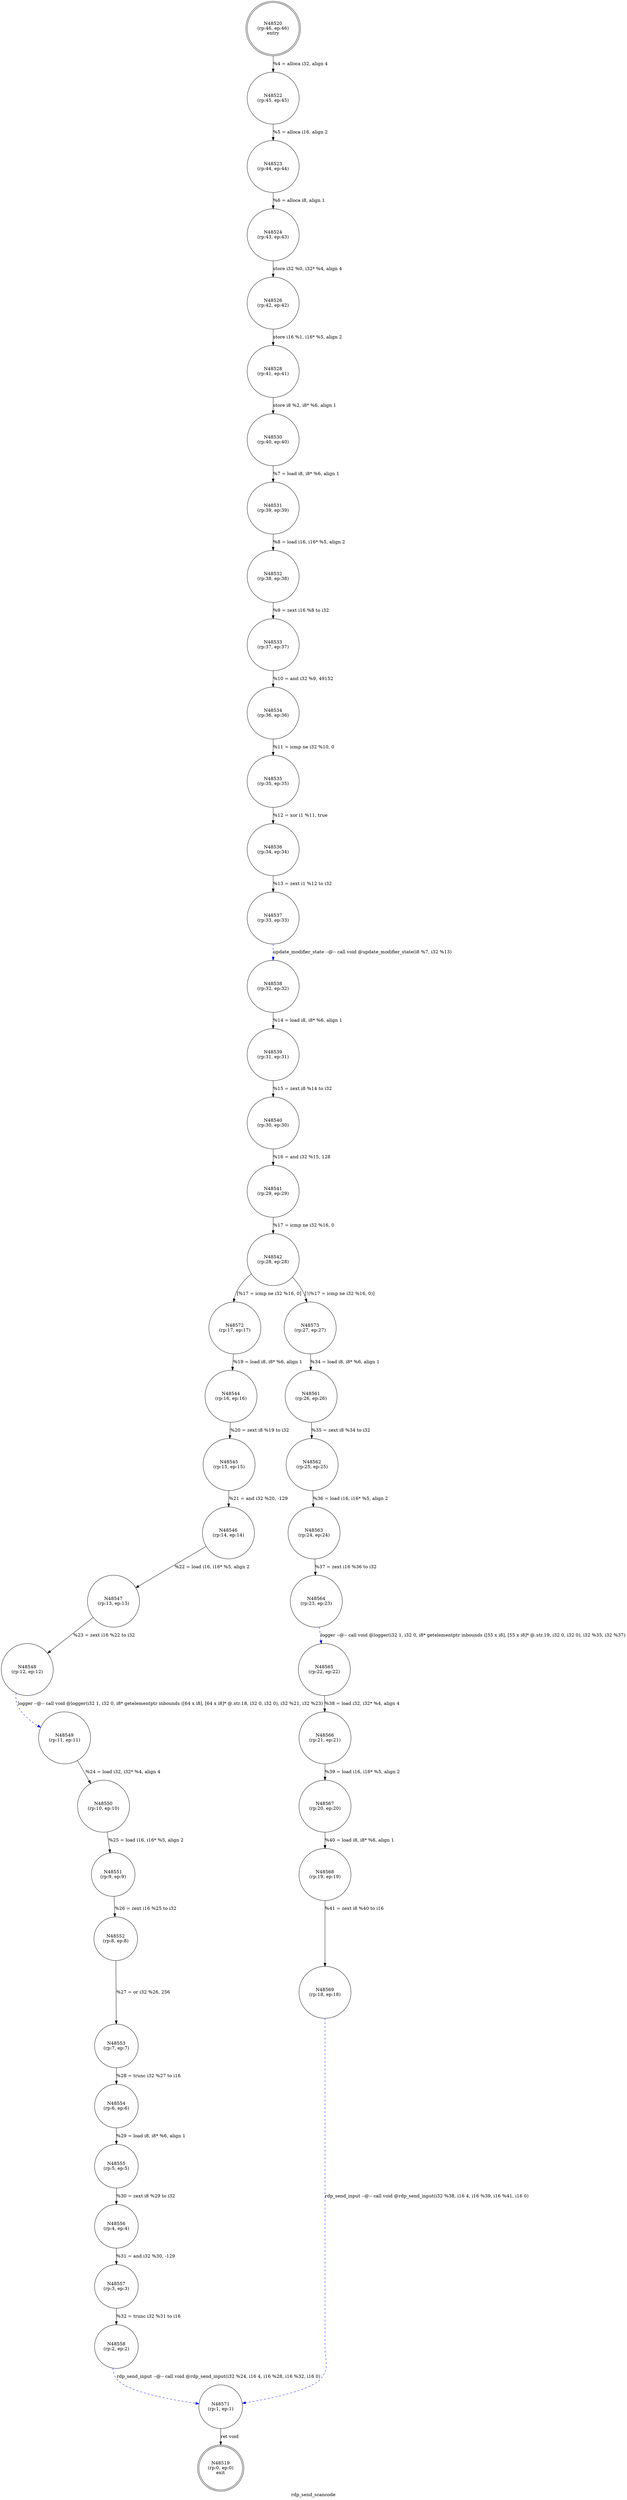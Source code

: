 digraph rdp_send_scancode {
label="rdp_send_scancode"
48519 [label="N48519\n(rp:0, ep:0)\nexit", shape="doublecircle"]
48520 [label="N48520\n(rp:46, ep:46)\nentry", shape="doublecircle"]
48520 -> 48522 [label="%4 = alloca i32, align 4"]
48522 [label="N48522\n(rp:45, ep:45)", shape="circle"]
48522 -> 48523 [label="%5 = alloca i16, align 2"]
48523 [label="N48523\n(rp:44, ep:44)", shape="circle"]
48523 -> 48524 [label="%6 = alloca i8, align 1"]
48524 [label="N48524\n(rp:43, ep:43)", shape="circle"]
48524 -> 48526 [label="store i32 %0, i32* %4, align 4"]
48526 [label="N48526\n(rp:42, ep:42)", shape="circle"]
48526 -> 48528 [label="store i16 %1, i16* %5, align 2"]
48528 [label="N48528\n(rp:41, ep:41)", shape="circle"]
48528 -> 48530 [label="store i8 %2, i8* %6, align 1"]
48530 [label="N48530\n(rp:40, ep:40)", shape="circle"]
48530 -> 48531 [label="%7 = load i8, i8* %6, align 1"]
48531 [label="N48531\n(rp:39, ep:39)", shape="circle"]
48531 -> 48532 [label="%8 = load i16, i16* %5, align 2"]
48532 [label="N48532\n(rp:38, ep:38)", shape="circle"]
48532 -> 48533 [label="%9 = zext i16 %8 to i32"]
48533 [label="N48533\n(rp:37, ep:37)", shape="circle"]
48533 -> 48534 [label="%10 = and i32 %9, 49152"]
48534 [label="N48534\n(rp:36, ep:36)", shape="circle"]
48534 -> 48535 [label="%11 = icmp ne i32 %10, 0"]
48535 [label="N48535\n(rp:35, ep:35)", shape="circle"]
48535 -> 48536 [label="%12 = xor i1 %11, true"]
48536 [label="N48536\n(rp:34, ep:34)", shape="circle"]
48536 -> 48537 [label="%13 = zext i1 %12 to i32"]
48537 [label="N48537\n(rp:33, ep:33)", shape="circle"]
48537 -> 48538 [label="update_modifier_state --@-- call void @update_modifier_state(i8 %7, i32 %13)", style="dashed", color="blue"]
48538 [label="N48538\n(rp:32, ep:32)", shape="circle"]
48538 -> 48539 [label="%14 = load i8, i8* %6, align 1"]
48539 [label="N48539\n(rp:31, ep:31)", shape="circle"]
48539 -> 48540 [label="%15 = zext i8 %14 to i32"]
48540 [label="N48540\n(rp:30, ep:30)", shape="circle"]
48540 -> 48541 [label="%16 = and i32 %15, 128"]
48541 [label="N48541\n(rp:29, ep:29)", shape="circle"]
48541 -> 48542 [label="%17 = icmp ne i32 %16, 0"]
48542 [label="N48542\n(rp:28, ep:28)", shape="circle"]
48542 -> 48572 [label="[%17 = icmp ne i32 %16, 0]"]
48542 -> 48573 [label="[!(%17 = icmp ne i32 %16, 0)]"]
48544 [label="N48544\n(rp:16, ep:16)", shape="circle"]
48544 -> 48545 [label="%20 = zext i8 %19 to i32"]
48545 [label="N48545\n(rp:15, ep:15)", shape="circle"]
48545 -> 48546 [label="%21 = and i32 %20, -129"]
48546 [label="N48546\n(rp:14, ep:14)", shape="circle"]
48546 -> 48547 [label="%22 = load i16, i16* %5, align 2"]
48547 [label="N48547\n(rp:13, ep:13)", shape="circle"]
48547 -> 48548 [label="%23 = zext i16 %22 to i32"]
48548 [label="N48548\n(rp:12, ep:12)", shape="circle"]
48548 -> 48549 [label="logger --@-- call void @logger(i32 1, i32 0, i8* getelementptr inbounds ([64 x i8], [64 x i8]* @.str.18, i32 0, i32 0), i32 %21, i32 %23)", style="dashed", color="blue"]
48549 [label="N48549\n(rp:11, ep:11)", shape="circle"]
48549 -> 48550 [label="%24 = load i32, i32* %4, align 4"]
48550 [label="N48550\n(rp:10, ep:10)", shape="circle"]
48550 -> 48551 [label="%25 = load i16, i16* %5, align 2"]
48551 [label="N48551\n(rp:9, ep:9)", shape="circle"]
48551 -> 48552 [label="%26 = zext i16 %25 to i32"]
48552 [label="N48552\n(rp:8, ep:8)", shape="circle"]
48552 -> 48553 [label="%27 = or i32 %26, 256"]
48553 [label="N48553\n(rp:7, ep:7)", shape="circle"]
48553 -> 48554 [label="%28 = trunc i32 %27 to i16"]
48554 [label="N48554\n(rp:6, ep:6)", shape="circle"]
48554 -> 48555 [label="%29 = load i8, i8* %6, align 1"]
48555 [label="N48555\n(rp:5, ep:5)", shape="circle"]
48555 -> 48556 [label="%30 = zext i8 %29 to i32"]
48556 [label="N48556\n(rp:4, ep:4)", shape="circle"]
48556 -> 48557 [label="%31 = and i32 %30, -129"]
48557 [label="N48557\n(rp:3, ep:3)", shape="circle"]
48557 -> 48558 [label="%32 = trunc i32 %31 to i16"]
48558 [label="N48558\n(rp:2, ep:2)", shape="circle"]
48558 -> 48571 [label="rdp_send_input --@-- call void @rdp_send_input(i32 %24, i16 4, i16 %28, i16 %32, i16 0)", style="dashed", color="blue"]
48561 [label="N48561\n(rp:26, ep:26)", shape="circle"]
48561 -> 48562 [label="%35 = zext i8 %34 to i32"]
48562 [label="N48562\n(rp:25, ep:25)", shape="circle"]
48562 -> 48563 [label="%36 = load i16, i16* %5, align 2"]
48563 [label="N48563\n(rp:24, ep:24)", shape="circle"]
48563 -> 48564 [label="%37 = zext i16 %36 to i32"]
48564 [label="N48564\n(rp:23, ep:23)", shape="circle"]
48564 -> 48565 [label="logger --@-- call void @logger(i32 1, i32 0, i8* getelementptr inbounds ([55 x i8], [55 x i8]* @.str.19, i32 0, i32 0), i32 %35, i32 %37)", style="dashed", color="blue"]
48565 [label="N48565\n(rp:22, ep:22)", shape="circle"]
48565 -> 48566 [label="%38 = load i32, i32* %4, align 4"]
48566 [label="N48566\n(rp:21, ep:21)", shape="circle"]
48566 -> 48567 [label="%39 = load i16, i16* %5, align 2"]
48567 [label="N48567\n(rp:20, ep:20)", shape="circle"]
48567 -> 48568 [label="%40 = load i8, i8* %6, align 1"]
48568 [label="N48568\n(rp:19, ep:19)", shape="circle"]
48568 -> 48569 [label="%41 = zext i8 %40 to i16"]
48569 [label="N48569\n(rp:18, ep:18)", shape="circle"]
48569 -> 48571 [label="rdp_send_input --@-- call void @rdp_send_input(i32 %38, i16 4, i16 %39, i16 %41, i16 0)", style="dashed", color="blue"]
48571 [label="N48571\n(rp:1, ep:1)", shape="circle"]
48571 -> 48519 [label="ret void"]
48572 [label="N48572\n(rp:17, ep:17)", shape="circle"]
48572 -> 48544 [label="%19 = load i8, i8* %6, align 1"]
48573 [label="N48573\n(rp:27, ep:27)", shape="circle"]
48573 -> 48561 [label="%34 = load i8, i8* %6, align 1"]
}
